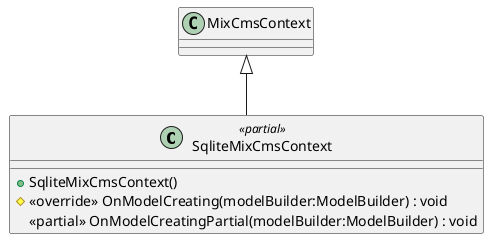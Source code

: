 @startuml
class SqliteMixCmsContext <<partial>> {
    + SqliteMixCmsContext()
    # <<override>> OnModelCreating(modelBuilder:ModelBuilder) : void
    <<partial>> OnModelCreatingPartial(modelBuilder:ModelBuilder) : void
}
MixCmsContext <|-- SqliteMixCmsContext
@enduml
